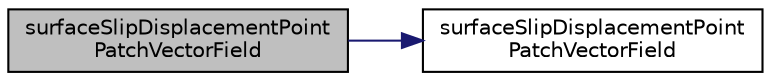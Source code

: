 digraph "surfaceSlipDisplacementPointPatchVectorField"
{
  bgcolor="transparent";
  edge [fontname="Helvetica",fontsize="10",labelfontname="Helvetica",labelfontsize="10"];
  node [fontname="Helvetica",fontsize="10",shape=record];
  rankdir="LR";
  Node1 [label="surfaceSlipDisplacementPoint\lPatchVectorField",height=0.2,width=0.4,color="black", fillcolor="grey75", style="filled", fontcolor="black"];
  Node1 -> Node2 [color="midnightblue",fontsize="10",style="solid",fontname="Helvetica"];
  Node2 [label="surfaceSlipDisplacementPoint\lPatchVectorField",height=0.2,width=0.4,color="black",URL="$a02497.html#ae86b0503edbb7ab718263f28a90d5a71",tooltip="Construct from patch and internal field. "];
}
